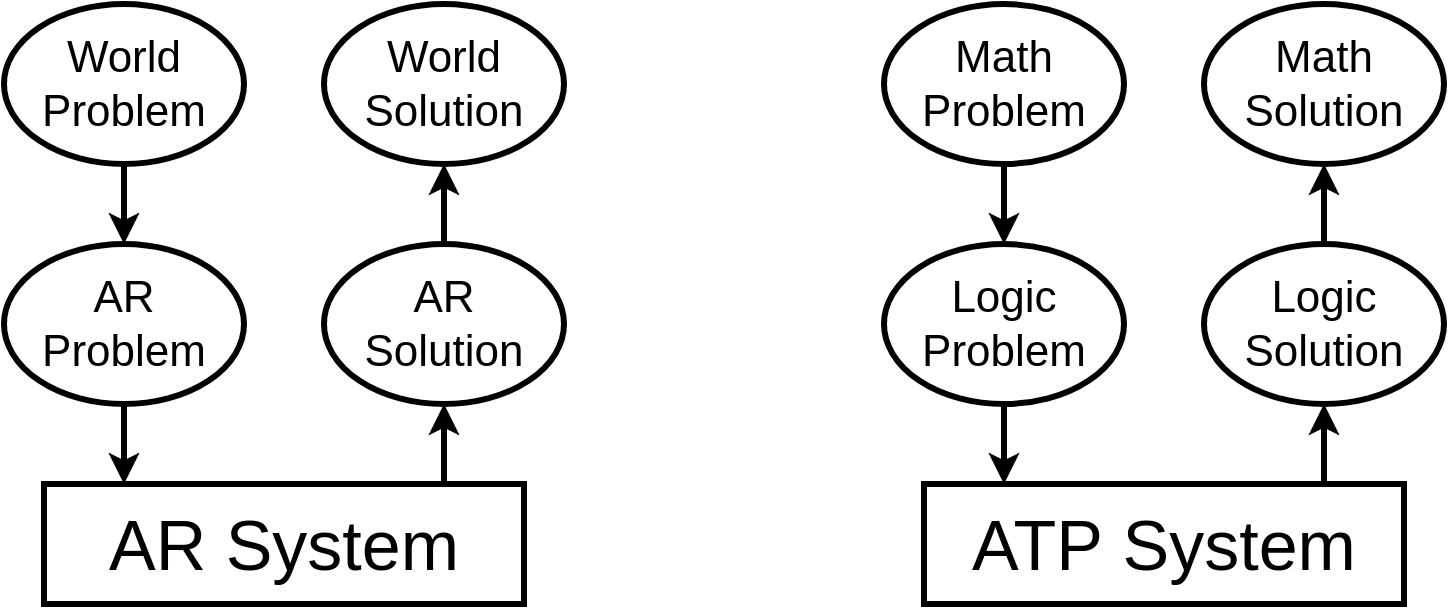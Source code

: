 <mxfile version="26.2.2">
  <diagram name="Page-1" id="VdaECJQMQVUjYrBV-DIa">
    <mxGraphModel dx="1108" dy="859" grid="1" gridSize="10" guides="1" tooltips="1" connect="1" arrows="1" fold="1" page="1" pageScale="1" pageWidth="850" pageHeight="1100" math="0" shadow="0">
      <root>
        <mxCell id="0" />
        <mxCell id="1" parent="0" />
        <mxCell id="OkiFbUlr228neyi9VL2i-1" value="" style="ellipse;whiteSpace=wrap;html=1;strokeWidth=3;" parent="1" vertex="1">
          <mxGeometry x="40" y="40" width="120" height="80" as="geometry" />
        </mxCell>
        <mxCell id="OkiFbUlr228neyi9VL2i-2" value="&lt;font style=&quot;font-size: 22px;&quot;&gt;World&lt;/font&gt;&lt;div&gt;&lt;font style=&quot;font-size: 22px;&quot;&gt;Problem&lt;/font&gt;&lt;/div&gt;" style="text;strokeColor=none;align=center;fillColor=none;html=1;verticalAlign=middle;whiteSpace=wrap;rounded=0;" parent="1" vertex="1">
          <mxGeometry x="50" y="50" width="100" height="60" as="geometry" />
        </mxCell>
        <mxCell id="OkiFbUlr228neyi9VL2i-3" value="" style="ellipse;whiteSpace=wrap;html=1;strokeWidth=3;" parent="1" vertex="1">
          <mxGeometry x="40" y="160" width="120" height="80" as="geometry" />
        </mxCell>
        <mxCell id="OkiFbUlr228neyi9VL2i-4" value="&lt;span style=&quot;font-size: 22px;&quot;&gt;AR&lt;/span&gt;&lt;br&gt;&lt;div&gt;&lt;font style=&quot;font-size: 22px;&quot;&gt;Problem&lt;/font&gt;&lt;/div&gt;" style="text;strokeColor=none;align=center;fillColor=none;html=1;verticalAlign=middle;whiteSpace=wrap;rounded=0;" parent="1" vertex="1">
          <mxGeometry x="50" y="170" width="100" height="60" as="geometry" />
        </mxCell>
        <mxCell id="OkiFbUlr228neyi9VL2i-5" value="" style="ellipse;whiteSpace=wrap;html=1;strokeWidth=3;" parent="1" vertex="1">
          <mxGeometry x="200" y="160" width="120" height="80" as="geometry" />
        </mxCell>
        <mxCell id="OkiFbUlr228neyi9VL2i-6" value="&lt;font style=&quot;font-size: 22px;&quot;&gt;AR&lt;/font&gt;&lt;div&gt;&lt;font style=&quot;font-size: 22px;&quot;&gt;Solution&lt;/font&gt;&lt;/div&gt;" style="text;strokeColor=none;align=center;fillColor=none;html=1;verticalAlign=middle;whiteSpace=wrap;rounded=0;" parent="1" vertex="1">
          <mxGeometry x="210" y="170" width="100" height="60" as="geometry" />
        </mxCell>
        <mxCell id="OkiFbUlr228neyi9VL2i-7" value="" style="ellipse;whiteSpace=wrap;html=1;strokeWidth=3;" parent="1" vertex="1">
          <mxGeometry x="200" y="40" width="120" height="80" as="geometry" />
        </mxCell>
        <mxCell id="OkiFbUlr228neyi9VL2i-8" value="&lt;font style=&quot;font-size: 22px;&quot;&gt;World&lt;/font&gt;&lt;div&gt;&lt;font style=&quot;font-size: 22px;&quot;&gt;Solution&lt;/font&gt;&lt;/div&gt;" style="text;strokeColor=none;align=center;fillColor=none;html=1;verticalAlign=middle;whiteSpace=wrap;rounded=0;" parent="1" vertex="1">
          <mxGeometry x="210" y="50" width="100" height="60" as="geometry" />
        </mxCell>
        <mxCell id="OkiFbUlr228neyi9VL2i-10" value="" style="rounded=0;whiteSpace=wrap;html=1;strokeWidth=3;" parent="1" vertex="1">
          <mxGeometry x="60" y="280" width="240" height="60" as="geometry" />
        </mxCell>
        <mxCell id="OkiFbUlr228neyi9VL2i-12" value="&lt;font style=&quot;font-size: 35px;&quot;&gt;&lt;font style=&quot;&quot;&gt;AR&amp;nbsp;&lt;/font&gt;&lt;span style=&quot;background-color: transparent; color: light-dark(rgb(0, 0, 0), rgb(255, 255, 255));&quot;&gt;System&lt;/span&gt;&lt;/font&gt;" style="text;strokeColor=none;align=center;fillColor=none;html=1;verticalAlign=middle;whiteSpace=wrap;rounded=0;" parent="1" vertex="1">
          <mxGeometry x="110" y="280" width="140" height="60" as="geometry" />
        </mxCell>
        <mxCell id="OkiFbUlr228neyi9VL2i-13" value="" style="endArrow=classic;html=1;rounded=0;strokeWidth=3;exitX=0.5;exitY=1;exitDx=0;exitDy=0;entryX=0.5;entryY=0;entryDx=0;entryDy=0;" parent="1" source="OkiFbUlr228neyi9VL2i-1" target="OkiFbUlr228neyi9VL2i-3" edge="1">
          <mxGeometry width="50" height="50" relative="1" as="geometry">
            <mxPoint x="400" y="470" as="sourcePoint" />
            <mxPoint x="450" y="420" as="targetPoint" />
          </mxGeometry>
        </mxCell>
        <mxCell id="OkiFbUlr228neyi9VL2i-15" value="" style="endArrow=classic;html=1;rounded=0;strokeWidth=3;exitX=0.5;exitY=1;exitDx=0;exitDy=0;" parent="1" source="OkiFbUlr228neyi9VL2i-3" edge="1">
          <mxGeometry width="50" height="50" relative="1" as="geometry">
            <mxPoint x="100" y="380" as="sourcePoint" />
            <mxPoint x="100" y="280" as="targetPoint" />
          </mxGeometry>
        </mxCell>
        <mxCell id="OkiFbUlr228neyi9VL2i-16" value="" style="endArrow=classic;html=1;rounded=0;strokeWidth=3;entryX=0.5;entryY=1;entryDx=0;entryDy=0;" parent="1" target="OkiFbUlr228neyi9VL2i-5" edge="1">
          <mxGeometry width="50" height="50" relative="1" as="geometry">
            <mxPoint x="260" y="280" as="sourcePoint" />
            <mxPoint x="110" y="290" as="targetPoint" />
          </mxGeometry>
        </mxCell>
        <mxCell id="OkiFbUlr228neyi9VL2i-17" value="" style="endArrow=classic;html=1;rounded=0;strokeWidth=3;exitX=0.5;exitY=0;exitDx=0;exitDy=0;entryX=0.5;entryY=1;entryDx=0;entryDy=0;" parent="1" source="OkiFbUlr228neyi9VL2i-5" target="OkiFbUlr228neyi9VL2i-7" edge="1">
          <mxGeometry width="50" height="50" relative="1" as="geometry">
            <mxPoint x="110" y="130" as="sourcePoint" />
            <mxPoint x="110" y="170" as="targetPoint" />
          </mxGeometry>
        </mxCell>
        <mxCell id="OkiFbUlr228neyi9VL2i-18" value="" style="ellipse;whiteSpace=wrap;html=1;strokeWidth=3;" parent="1" vertex="1">
          <mxGeometry x="480" y="40" width="120" height="80" as="geometry" />
        </mxCell>
        <mxCell id="OkiFbUlr228neyi9VL2i-19" value="&lt;font style=&quot;font-size: 22px;&quot;&gt;Math&lt;/font&gt;&lt;div&gt;&lt;font style=&quot;font-size: 22px;&quot;&gt;Problem&lt;/font&gt;&lt;/div&gt;" style="text;strokeColor=none;align=center;fillColor=none;html=1;verticalAlign=middle;whiteSpace=wrap;rounded=0;" parent="1" vertex="1">
          <mxGeometry x="490" y="50" width="100" height="60" as="geometry" />
        </mxCell>
        <mxCell id="OkiFbUlr228neyi9VL2i-20" value="" style="ellipse;whiteSpace=wrap;html=1;strokeWidth=3;" parent="1" vertex="1">
          <mxGeometry x="480" y="160" width="120" height="80" as="geometry" />
        </mxCell>
        <mxCell id="OkiFbUlr228neyi9VL2i-21" value="&lt;span style=&quot;font-size: 22px;&quot;&gt;Logic&lt;/span&gt;&lt;br&gt;&lt;div&gt;&lt;font style=&quot;font-size: 22px;&quot;&gt;Problem&lt;/font&gt;&lt;/div&gt;" style="text;strokeColor=none;align=center;fillColor=none;html=1;verticalAlign=middle;whiteSpace=wrap;rounded=0;" parent="1" vertex="1">
          <mxGeometry x="490" y="170" width="100" height="60" as="geometry" />
        </mxCell>
        <mxCell id="OkiFbUlr228neyi9VL2i-22" value="" style="ellipse;whiteSpace=wrap;html=1;strokeWidth=3;" parent="1" vertex="1">
          <mxGeometry x="640" y="160" width="120" height="80" as="geometry" />
        </mxCell>
        <mxCell id="OkiFbUlr228neyi9VL2i-23" value="&lt;font style=&quot;font-size: 22px;&quot;&gt;Logic&lt;/font&gt;&lt;div&gt;&lt;font style=&quot;font-size: 22px;&quot;&gt;Solution&lt;/font&gt;&lt;/div&gt;" style="text;strokeColor=none;align=center;fillColor=none;html=1;verticalAlign=middle;whiteSpace=wrap;rounded=0;" parent="1" vertex="1">
          <mxGeometry x="650" y="170" width="100" height="60" as="geometry" />
        </mxCell>
        <mxCell id="OkiFbUlr228neyi9VL2i-24" value="" style="ellipse;whiteSpace=wrap;html=1;strokeWidth=3;" parent="1" vertex="1">
          <mxGeometry x="640" y="40" width="120" height="80" as="geometry" />
        </mxCell>
        <mxCell id="OkiFbUlr228neyi9VL2i-25" value="&lt;font style=&quot;font-size: 22px;&quot;&gt;Math&lt;/font&gt;&lt;div&gt;&lt;font style=&quot;font-size: 22px;&quot;&gt;Solution&lt;/font&gt;&lt;/div&gt;" style="text;strokeColor=none;align=center;fillColor=none;html=1;verticalAlign=middle;whiteSpace=wrap;rounded=0;" parent="1" vertex="1">
          <mxGeometry x="650" y="50" width="100" height="60" as="geometry" />
        </mxCell>
        <mxCell id="OkiFbUlr228neyi9VL2i-26" value="" style="rounded=0;whiteSpace=wrap;html=1;strokeWidth=3;" parent="1" vertex="1">
          <mxGeometry x="500" y="280" width="240" height="60" as="geometry" />
        </mxCell>
        <mxCell id="OkiFbUlr228neyi9VL2i-27" value="&lt;font style=&quot;font-size: 35px;&quot;&gt;&lt;font style=&quot;&quot;&gt;ATP&amp;nbsp;&lt;/font&gt;&lt;span style=&quot;background-color: transparent; color: light-dark(rgb(0, 0, 0), rgb(255, 255, 255));&quot;&gt;System&lt;/span&gt;&lt;/font&gt;" style="text;strokeColor=none;align=center;fillColor=none;html=1;verticalAlign=middle;whiteSpace=wrap;rounded=0;" parent="1" vertex="1">
          <mxGeometry x="550" y="280" width="140" height="60" as="geometry" />
        </mxCell>
        <mxCell id="OkiFbUlr228neyi9VL2i-28" value="" style="endArrow=classic;html=1;rounded=0;strokeWidth=3;exitX=0.5;exitY=1;exitDx=0;exitDy=0;entryX=0.5;entryY=0;entryDx=0;entryDy=0;" parent="1" source="OkiFbUlr228neyi9VL2i-18" target="OkiFbUlr228neyi9VL2i-20" edge="1">
          <mxGeometry width="50" height="50" relative="1" as="geometry">
            <mxPoint x="840" y="470" as="sourcePoint" />
            <mxPoint x="890" y="420" as="targetPoint" />
          </mxGeometry>
        </mxCell>
        <mxCell id="OkiFbUlr228neyi9VL2i-29" value="" style="endArrow=classic;html=1;rounded=0;strokeWidth=3;exitX=0.5;exitY=1;exitDx=0;exitDy=0;" parent="1" source="OkiFbUlr228neyi9VL2i-20" edge="1">
          <mxGeometry width="50" height="50" relative="1" as="geometry">
            <mxPoint x="540" y="380" as="sourcePoint" />
            <mxPoint x="540" y="280" as="targetPoint" />
          </mxGeometry>
        </mxCell>
        <mxCell id="OkiFbUlr228neyi9VL2i-30" value="" style="endArrow=classic;html=1;rounded=0;strokeWidth=3;entryX=0.5;entryY=1;entryDx=0;entryDy=0;" parent="1" target="OkiFbUlr228neyi9VL2i-22" edge="1">
          <mxGeometry width="50" height="50" relative="1" as="geometry">
            <mxPoint x="700" y="280" as="sourcePoint" />
            <mxPoint x="550" y="290" as="targetPoint" />
          </mxGeometry>
        </mxCell>
        <mxCell id="OkiFbUlr228neyi9VL2i-31" value="" style="endArrow=classic;html=1;rounded=0;strokeWidth=3;exitX=0.5;exitY=0;exitDx=0;exitDy=0;entryX=0.5;entryY=1;entryDx=0;entryDy=0;" parent="1" source="OkiFbUlr228neyi9VL2i-22" target="OkiFbUlr228neyi9VL2i-24" edge="1">
          <mxGeometry width="50" height="50" relative="1" as="geometry">
            <mxPoint x="550" y="130" as="sourcePoint" />
            <mxPoint x="550" y="170" as="targetPoint" />
          </mxGeometry>
        </mxCell>
      </root>
    </mxGraphModel>
  </diagram>
</mxfile>

